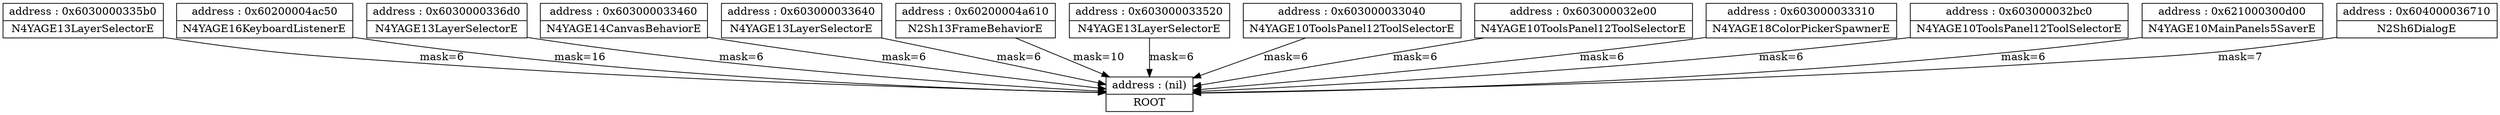 digraph {
	node [shape=record]
	"node(nil)" [label = "{address : (nil) | ROOT}"];

	"node0x6030000335b0" -> "node(nil)" [color=black, label="mask=6"];
	"node0x60200004ac50" -> "node(nil)" [color=black, label="mask=16"];
	"node0x6030000336d0" -> "node(nil)" [color=black, label="mask=6"];
	"node0x603000033460" -> "node(nil)" [color=black, label="mask=6"];
	"node0x603000033640" -> "node(nil)" [color=black, label="mask=6"];
	"node0x60200004a610" -> "node(nil)" [color=black, label="mask=10"];
	"node0x603000033520" -> "node(nil)" [color=black, label="mask=6"];
	"node0x603000033040" -> "node(nil)" [color=black, label="mask=6"];
	"node0x603000032e00" -> "node(nil)" [color=black, label="mask=6"];
	"node0x603000033310" -> "node(nil)" [color=black, label="mask=6"];
	"node0x603000032bc0" -> "node(nil)" [color=black, label="mask=6"];
	"node0x621000300d00" -> "node(nil)" [color=black, label="mask=6"];
	"node0x604000036710" -> "node(nil)" [color=black, label="mask=7"];
	"node0x6030000335b0" [label = "{address : 0x6030000335b0 | N4YAGE13LayerSelectorE}"];

	"node0x60200004ac50" [label = "{address : 0x60200004ac50 | N4YAGE16KeyboardListenerE}"];

	"node0x6030000336d0" [label = "{address : 0x6030000336d0 | N4YAGE13LayerSelectorE}"];

	"node0x603000033460" [label = "{address : 0x603000033460 | N4YAGE14CanvasBehaviorE}"];

	"node0x603000033640" [label = "{address : 0x603000033640 | N4YAGE13LayerSelectorE}"];

	"node0x60200004a610" [label = "{address : 0x60200004a610 | N2Sh13FrameBehaviorE}"];

	"node0x603000033520" [label = "{address : 0x603000033520 | N4YAGE13LayerSelectorE}"];

	"node0x603000033040" [label = "{address : 0x603000033040 | N4YAGE10ToolsPanel12ToolSelectorE}"];

	"node0x603000032e00" [label = "{address : 0x603000032e00 | N4YAGE10ToolsPanel12ToolSelectorE}"];

	"node0x603000033310" [label = "{address : 0x603000033310 | N4YAGE18ColorPickerSpawnerE}"];

	"node0x603000032bc0" [label = "{address : 0x603000032bc0 | N4YAGE10ToolsPanel12ToolSelectorE}"];

	"node0x621000300d00" [label = "{address : 0x621000300d00 | N4YAGE10MainPanels5SaverE}"];

	"node0x604000036710" [label = "{address : 0x604000036710 | N2Sh6DialogE}"];

}
